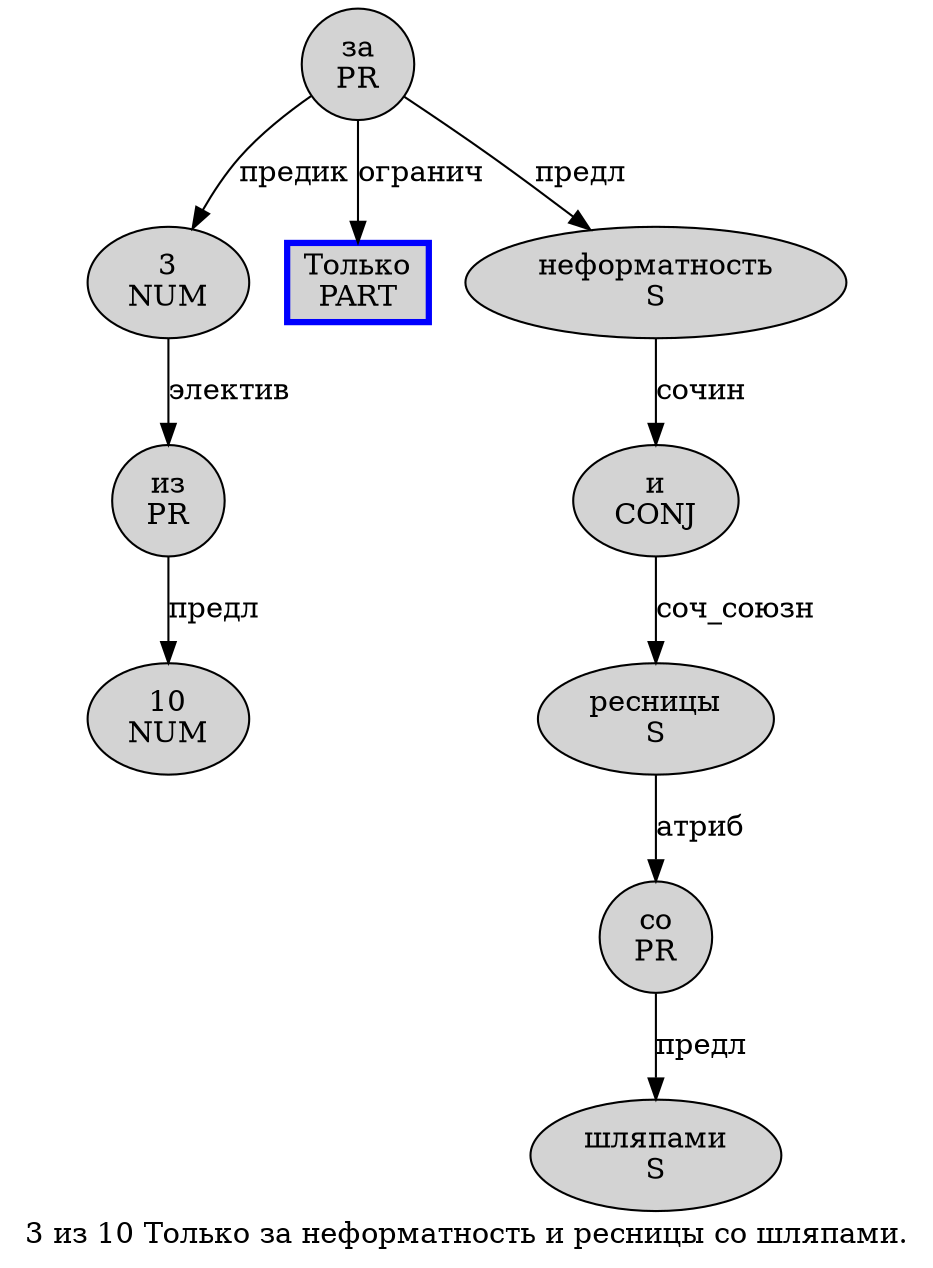 digraph SENTENCE_4008 {
	graph [label="3 из 10 Только за неформатность и ресницы со шляпами."]
	node [style=filled]
		0 [label="3
NUM" color="" fillcolor=lightgray penwidth=1 shape=ellipse]
		1 [label="из
PR" color="" fillcolor=lightgray penwidth=1 shape=ellipse]
		2 [label="10
NUM" color="" fillcolor=lightgray penwidth=1 shape=ellipse]
		3 [label="Только
PART" color=blue fillcolor=lightgray penwidth=3 shape=box]
		4 [label="за
PR" color="" fillcolor=lightgray penwidth=1 shape=ellipse]
		5 [label="неформатность
S" color="" fillcolor=lightgray penwidth=1 shape=ellipse]
		6 [label="и
CONJ" color="" fillcolor=lightgray penwidth=1 shape=ellipse]
		7 [label="ресницы
S" color="" fillcolor=lightgray penwidth=1 shape=ellipse]
		8 [label="со
PR" color="" fillcolor=lightgray penwidth=1 shape=ellipse]
		9 [label="шляпами
S" color="" fillcolor=lightgray penwidth=1 shape=ellipse]
			7 -> 8 [label="атриб"]
			6 -> 7 [label="соч_союзн"]
			1 -> 2 [label="предл"]
			5 -> 6 [label="сочин"]
			4 -> 0 [label="предик"]
			4 -> 3 [label="огранич"]
			4 -> 5 [label="предл"]
			0 -> 1 [label="электив"]
			8 -> 9 [label="предл"]
}